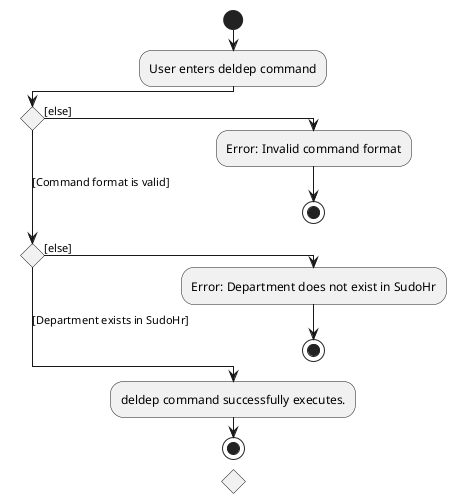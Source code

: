 
@startuml
!pragma useVerticalIf on
start
:User enters deldep command;
if () then ([else])
  :Error: Invalid command format;
  stop
([Command format is valid])elseif () then ([else])
  :Error: Department does not exist in SudoHr;
   stop
 else ([Department exists in SudoHr])
  :deldep command successfully executes.;
stop

@enduml

